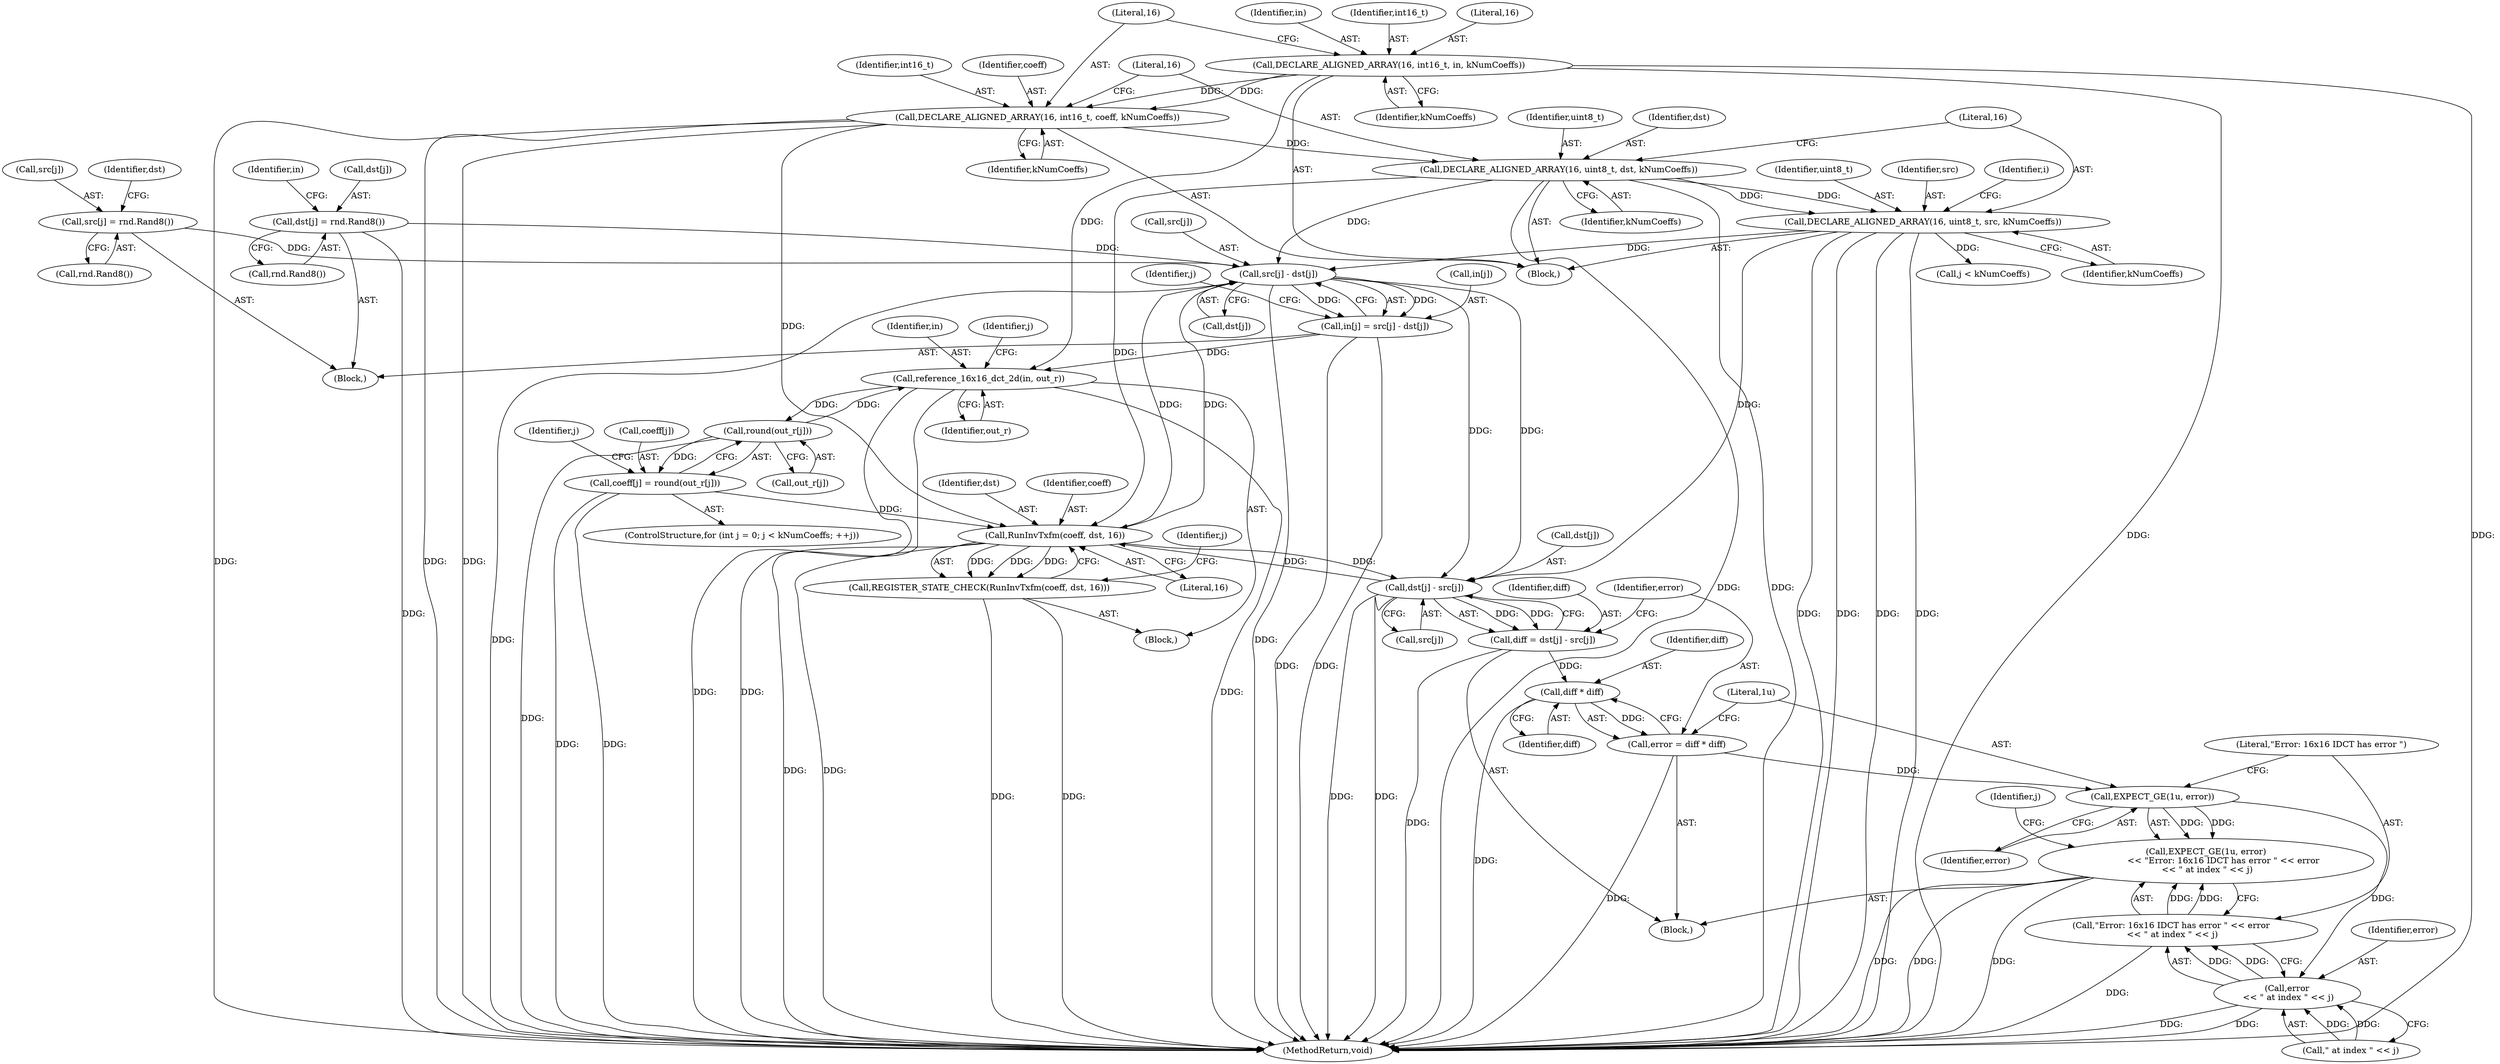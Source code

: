 digraph "1_Android_5a9753fca56f0eeb9f61e342b2fccffc364f9426_48@array" {
"1000164" [label="(Call,src[j] - dst[j])"];
"1000122" [label="(Call,DECLARE_ALIGNED_ARRAY(16, uint8_t, src, kNumCoeffs))"];
"1000117" [label="(Call,DECLARE_ALIGNED_ARRAY(16, uint8_t, dst, kNumCoeffs))"];
"1000112" [label="(Call,DECLARE_ALIGNED_ARRAY(16, int16_t, coeff, kNumCoeffs))"];
"1000107" [label="(Call,DECLARE_ALIGNED_ARRAY(16, int16_t, in, kNumCoeffs))"];
"1000150" [label="(Call,src[j] = rnd.Rand8())"];
"1000193" [label="(Call,RunInvTxfm(coeff, dst, 16))"];
"1000184" [label="(Call,coeff[j] = round(out_r[j]))"];
"1000188" [label="(Call,round(out_r[j]))"];
"1000171" [label="(Call,reference_16x16_dct_2d(in, out_r))"];
"1000160" [label="(Call,in[j] = src[j] - dst[j])"];
"1000164" [label="(Call,src[j] - dst[j])"];
"1000155" [label="(Call,dst[j] = rnd.Rand8())"];
"1000211" [label="(Call,dst[j] - src[j])"];
"1000209" [label="(Call,diff = dst[j] - src[j])"];
"1000221" [label="(Call,diff * diff)"];
"1000219" [label="(Call,error = diff * diff)"];
"1000225" [label="(Call,EXPECT_GE(1u, error))"];
"1000224" [label="(Call,EXPECT_GE(1u, error)\n             << \"Error: 16x16 IDCT has error \" << error\n << \" at index \" << j)"];
"1000230" [label="(Call,error\n << \" at index \" << j)"];
"1000228" [label="(Call,\"Error: 16x16 IDCT has error \" << error\n << \" at index \" << j)"];
"1000192" [label="(Call,REGISTER_STATE_CHECK(RunInvTxfm(coeff, dst, 16)))"];
"1000126" [label="(Identifier,kNumCoeffs)"];
"1000118" [label="(Literal,16)"];
"1000212" [label="(Call,dst[j])"];
"1000209" [label="(Call,diff = dst[j] - src[j])"];
"1000125" [label="(Identifier,src)"];
"1000223" [label="(Identifier,diff)"];
"1000230" [label="(Call,error\n << \" at index \" << j)"];
"1000224" [label="(Call,EXPECT_GE(1u, error)\n             << \"Error: 16x16 IDCT has error \" << error\n << \" at index \" << j)"];
"1000119" [label="(Identifier,uint8_t)"];
"1000155" [label="(Call,dst[j] = rnd.Rand8())"];
"1000114" [label="(Identifier,int16_t)"];
"1000221" [label="(Call,diff * diff)"];
"1000115" [label="(Identifier,coeff)"];
"1000220" [label="(Identifier,error)"];
"1000229" [label="(Literal,\"Error: 16x16 IDCT has error \")"];
"1000120" [label="(Identifier,dst)"];
"1000108" [label="(Literal,16)"];
"1000117" [label="(Call,DECLARE_ALIGNED_ARRAY(16, uint8_t, dst, kNumCoeffs))"];
"1000161" [label="(Call,in[j])"];
"1000123" [label="(Literal,16)"];
"1000196" [label="(Literal,16)"];
"1000188" [label="(Call,round(out_r[j]))"];
"1000193" [label="(Call,RunInvTxfm(coeff, dst, 16))"];
"1000211" [label="(Call,dst[j] - src[j])"];
"1000200" [label="(Identifier,j)"];
"1000189" [label="(Call,out_r[j])"];
"1000137" [label="(Block,)"];
"1000159" [label="(Call,rnd.Rand8())"];
"1000225" [label="(Call,EXPECT_GE(1u, error))"];
"1000113" [label="(Literal,16)"];
"1000185" [label="(Call,coeff[j])"];
"1000168" [label="(Call,dst[j])"];
"1000149" [label="(Block,)"];
"1000228" [label="(Call,\"Error: 16x16 IDCT has error \" << error\n << \" at index \" << j)"];
"1000130" [label="(Identifier,i)"];
"1000226" [label="(Literal,1u)"];
"1000206" [label="(Identifier,j)"];
"1000110" [label="(Identifier,in)"];
"1000164" [label="(Call,src[j] - dst[j])"];
"1000151" [label="(Call,src[j])"];
"1000235" [label="(MethodReturn,void)"];
"1000192" [label="(Call,REGISTER_STATE_CHECK(RunInvTxfm(coeff, dst, 16)))"];
"1000215" [label="(Call,src[j])"];
"1000160" [label="(Call,in[j] = src[j] - dst[j])"];
"1000162" [label="(Identifier,in)"];
"1000124" [label="(Identifier,uint8_t)"];
"1000174" [label="(ControlStructure,for (int j = 0; j < kNumCoeffs; ++j))"];
"1000144" [label="(Call,j < kNumCoeffs)"];
"1000154" [label="(Call,rnd.Rand8())"];
"1000150" [label="(Call,src[j] = rnd.Rand8())"];
"1000107" [label="(Call,DECLARE_ALIGNED_ARRAY(16, int16_t, in, kNumCoeffs))"];
"1000184" [label="(Call,coeff[j] = round(out_r[j]))"];
"1000122" [label="(Call,DECLARE_ALIGNED_ARRAY(16, uint8_t, src, kNumCoeffs))"];
"1000207" [label="(Block,)"];
"1000101" [label="(Block,)"];
"1000177" [label="(Identifier,j)"];
"1000227" [label="(Identifier,error)"];
"1000156" [label="(Call,dst[j])"];
"1000111" [label="(Identifier,kNumCoeffs)"];
"1000116" [label="(Identifier,kNumCoeffs)"];
"1000195" [label="(Identifier,dst)"];
"1000232" [label="(Call,\" at index \" << j)"];
"1000219" [label="(Call,error = diff * diff)"];
"1000148" [label="(Identifier,j)"];
"1000109" [label="(Identifier,int16_t)"];
"1000165" [label="(Call,src[j])"];
"1000173" [label="(Identifier,out_r)"];
"1000231" [label="(Identifier,error)"];
"1000171" [label="(Call,reference_16x16_dct_2d(in, out_r))"];
"1000172" [label="(Identifier,in)"];
"1000121" [label="(Identifier,kNumCoeffs)"];
"1000210" [label="(Identifier,diff)"];
"1000194" [label="(Identifier,coeff)"];
"1000183" [label="(Identifier,j)"];
"1000112" [label="(Call,DECLARE_ALIGNED_ARRAY(16, int16_t, coeff, kNumCoeffs))"];
"1000157" [label="(Identifier,dst)"];
"1000222" [label="(Identifier,diff)"];
"1000164" -> "1000160"  [label="AST: "];
"1000164" -> "1000168"  [label="CFG: "];
"1000165" -> "1000164"  [label="AST: "];
"1000168" -> "1000164"  [label="AST: "];
"1000160" -> "1000164"  [label="CFG: "];
"1000164" -> "1000235"  [label="DDG: "];
"1000164" -> "1000235"  [label="DDG: "];
"1000164" -> "1000160"  [label="DDG: "];
"1000164" -> "1000160"  [label="DDG: "];
"1000122" -> "1000164"  [label="DDG: "];
"1000150" -> "1000164"  [label="DDG: "];
"1000193" -> "1000164"  [label="DDG: "];
"1000117" -> "1000164"  [label="DDG: "];
"1000155" -> "1000164"  [label="DDG: "];
"1000164" -> "1000193"  [label="DDG: "];
"1000164" -> "1000211"  [label="DDG: "];
"1000164" -> "1000211"  [label="DDG: "];
"1000122" -> "1000101"  [label="AST: "];
"1000122" -> "1000126"  [label="CFG: "];
"1000123" -> "1000122"  [label="AST: "];
"1000124" -> "1000122"  [label="AST: "];
"1000125" -> "1000122"  [label="AST: "];
"1000126" -> "1000122"  [label="AST: "];
"1000130" -> "1000122"  [label="CFG: "];
"1000122" -> "1000235"  [label="DDG: "];
"1000122" -> "1000235"  [label="DDG: "];
"1000122" -> "1000235"  [label="DDG: "];
"1000122" -> "1000235"  [label="DDG: "];
"1000117" -> "1000122"  [label="DDG: "];
"1000117" -> "1000122"  [label="DDG: "];
"1000122" -> "1000144"  [label="DDG: "];
"1000122" -> "1000211"  [label="DDG: "];
"1000117" -> "1000101"  [label="AST: "];
"1000117" -> "1000121"  [label="CFG: "];
"1000118" -> "1000117"  [label="AST: "];
"1000119" -> "1000117"  [label="AST: "];
"1000120" -> "1000117"  [label="AST: "];
"1000121" -> "1000117"  [label="AST: "];
"1000123" -> "1000117"  [label="CFG: "];
"1000117" -> "1000235"  [label="DDG: "];
"1000117" -> "1000235"  [label="DDG: "];
"1000112" -> "1000117"  [label="DDG: "];
"1000117" -> "1000193"  [label="DDG: "];
"1000112" -> "1000101"  [label="AST: "];
"1000112" -> "1000116"  [label="CFG: "];
"1000113" -> "1000112"  [label="AST: "];
"1000114" -> "1000112"  [label="AST: "];
"1000115" -> "1000112"  [label="AST: "];
"1000116" -> "1000112"  [label="AST: "];
"1000118" -> "1000112"  [label="CFG: "];
"1000112" -> "1000235"  [label="DDG: "];
"1000112" -> "1000235"  [label="DDG: "];
"1000112" -> "1000235"  [label="DDG: "];
"1000107" -> "1000112"  [label="DDG: "];
"1000107" -> "1000112"  [label="DDG: "];
"1000112" -> "1000193"  [label="DDG: "];
"1000107" -> "1000101"  [label="AST: "];
"1000107" -> "1000111"  [label="CFG: "];
"1000108" -> "1000107"  [label="AST: "];
"1000109" -> "1000107"  [label="AST: "];
"1000110" -> "1000107"  [label="AST: "];
"1000111" -> "1000107"  [label="AST: "];
"1000113" -> "1000107"  [label="CFG: "];
"1000107" -> "1000235"  [label="DDG: "];
"1000107" -> "1000235"  [label="DDG: "];
"1000107" -> "1000171"  [label="DDG: "];
"1000150" -> "1000149"  [label="AST: "];
"1000150" -> "1000154"  [label="CFG: "];
"1000151" -> "1000150"  [label="AST: "];
"1000154" -> "1000150"  [label="AST: "];
"1000157" -> "1000150"  [label="CFG: "];
"1000193" -> "1000192"  [label="AST: "];
"1000193" -> "1000196"  [label="CFG: "];
"1000194" -> "1000193"  [label="AST: "];
"1000195" -> "1000193"  [label="AST: "];
"1000196" -> "1000193"  [label="AST: "];
"1000192" -> "1000193"  [label="CFG: "];
"1000193" -> "1000235"  [label="DDG: "];
"1000193" -> "1000235"  [label="DDG: "];
"1000193" -> "1000192"  [label="DDG: "];
"1000193" -> "1000192"  [label="DDG: "];
"1000193" -> "1000192"  [label="DDG: "];
"1000184" -> "1000193"  [label="DDG: "];
"1000211" -> "1000193"  [label="DDG: "];
"1000193" -> "1000211"  [label="DDG: "];
"1000184" -> "1000174"  [label="AST: "];
"1000184" -> "1000188"  [label="CFG: "];
"1000185" -> "1000184"  [label="AST: "];
"1000188" -> "1000184"  [label="AST: "];
"1000183" -> "1000184"  [label="CFG: "];
"1000184" -> "1000235"  [label="DDG: "];
"1000184" -> "1000235"  [label="DDG: "];
"1000188" -> "1000184"  [label="DDG: "];
"1000188" -> "1000189"  [label="CFG: "];
"1000189" -> "1000188"  [label="AST: "];
"1000188" -> "1000235"  [label="DDG: "];
"1000188" -> "1000171"  [label="DDG: "];
"1000171" -> "1000188"  [label="DDG: "];
"1000171" -> "1000137"  [label="AST: "];
"1000171" -> "1000173"  [label="CFG: "];
"1000172" -> "1000171"  [label="AST: "];
"1000173" -> "1000171"  [label="AST: "];
"1000177" -> "1000171"  [label="CFG: "];
"1000171" -> "1000235"  [label="DDG: "];
"1000171" -> "1000235"  [label="DDG: "];
"1000171" -> "1000235"  [label="DDG: "];
"1000160" -> "1000171"  [label="DDG: "];
"1000160" -> "1000149"  [label="AST: "];
"1000161" -> "1000160"  [label="AST: "];
"1000148" -> "1000160"  [label="CFG: "];
"1000160" -> "1000235"  [label="DDG: "];
"1000160" -> "1000235"  [label="DDG: "];
"1000155" -> "1000149"  [label="AST: "];
"1000155" -> "1000159"  [label="CFG: "];
"1000156" -> "1000155"  [label="AST: "];
"1000159" -> "1000155"  [label="AST: "];
"1000162" -> "1000155"  [label="CFG: "];
"1000155" -> "1000235"  [label="DDG: "];
"1000211" -> "1000209"  [label="AST: "];
"1000211" -> "1000215"  [label="CFG: "];
"1000212" -> "1000211"  [label="AST: "];
"1000215" -> "1000211"  [label="AST: "];
"1000209" -> "1000211"  [label="CFG: "];
"1000211" -> "1000235"  [label="DDG: "];
"1000211" -> "1000235"  [label="DDG: "];
"1000211" -> "1000209"  [label="DDG: "];
"1000211" -> "1000209"  [label="DDG: "];
"1000209" -> "1000207"  [label="AST: "];
"1000210" -> "1000209"  [label="AST: "];
"1000220" -> "1000209"  [label="CFG: "];
"1000209" -> "1000235"  [label="DDG: "];
"1000209" -> "1000221"  [label="DDG: "];
"1000221" -> "1000219"  [label="AST: "];
"1000221" -> "1000223"  [label="CFG: "];
"1000222" -> "1000221"  [label="AST: "];
"1000223" -> "1000221"  [label="AST: "];
"1000219" -> "1000221"  [label="CFG: "];
"1000221" -> "1000235"  [label="DDG: "];
"1000221" -> "1000219"  [label="DDG: "];
"1000219" -> "1000207"  [label="AST: "];
"1000220" -> "1000219"  [label="AST: "];
"1000226" -> "1000219"  [label="CFG: "];
"1000219" -> "1000235"  [label="DDG: "];
"1000219" -> "1000225"  [label="DDG: "];
"1000225" -> "1000224"  [label="AST: "];
"1000225" -> "1000227"  [label="CFG: "];
"1000226" -> "1000225"  [label="AST: "];
"1000227" -> "1000225"  [label="AST: "];
"1000229" -> "1000225"  [label="CFG: "];
"1000225" -> "1000224"  [label="DDG: "];
"1000225" -> "1000224"  [label="DDG: "];
"1000225" -> "1000230"  [label="DDG: "];
"1000224" -> "1000207"  [label="AST: "];
"1000224" -> "1000228"  [label="CFG: "];
"1000228" -> "1000224"  [label="AST: "];
"1000206" -> "1000224"  [label="CFG: "];
"1000224" -> "1000235"  [label="DDG: "];
"1000224" -> "1000235"  [label="DDG: "];
"1000224" -> "1000235"  [label="DDG: "];
"1000228" -> "1000224"  [label="DDG: "];
"1000228" -> "1000224"  [label="DDG: "];
"1000230" -> "1000228"  [label="AST: "];
"1000230" -> "1000232"  [label="CFG: "];
"1000231" -> "1000230"  [label="AST: "];
"1000232" -> "1000230"  [label="AST: "];
"1000228" -> "1000230"  [label="CFG: "];
"1000230" -> "1000235"  [label="DDG: "];
"1000230" -> "1000235"  [label="DDG: "];
"1000230" -> "1000228"  [label="DDG: "];
"1000230" -> "1000228"  [label="DDG: "];
"1000232" -> "1000230"  [label="DDG: "];
"1000232" -> "1000230"  [label="DDG: "];
"1000229" -> "1000228"  [label="AST: "];
"1000228" -> "1000235"  [label="DDG: "];
"1000192" -> "1000137"  [label="AST: "];
"1000200" -> "1000192"  [label="CFG: "];
"1000192" -> "1000235"  [label="DDG: "];
"1000192" -> "1000235"  [label="DDG: "];
}
